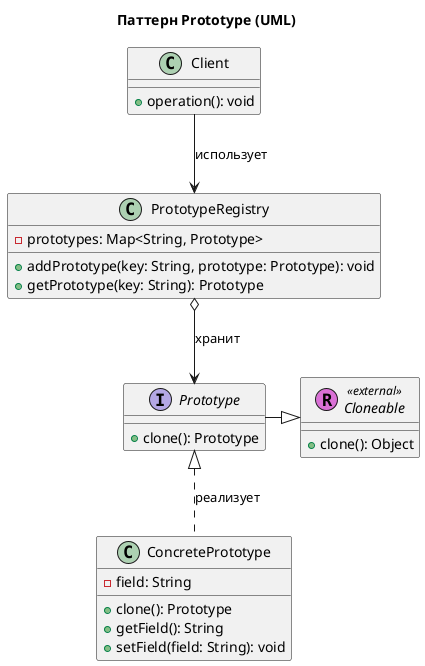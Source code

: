 @startuml PrototypePatternUML
title Паттерн Prototype (UML)
interface Cloneable << (R,orchid) external >> {
  + clone(): Object
}

interface Prototype {
    + clone(): Prototype
}

class ConcretePrototype {
    - field: String
    + clone(): Prototype
    + getField(): String
    + setField(field: String): void
}

class PrototypeRegistry {
    - prototypes: Map<String, Prototype>
    + addPrototype(key: String, prototype: Prototype): void
    + getPrototype(key: String): Prototype
}

class Client {
    + operation(): void
}

Prototype <|.. ConcretePrototype : реализует
PrototypeRegistry o--> Prototype : хранит
Client --> PrototypeRegistry : использует
Prototype -|> Cloneable

@enduml
